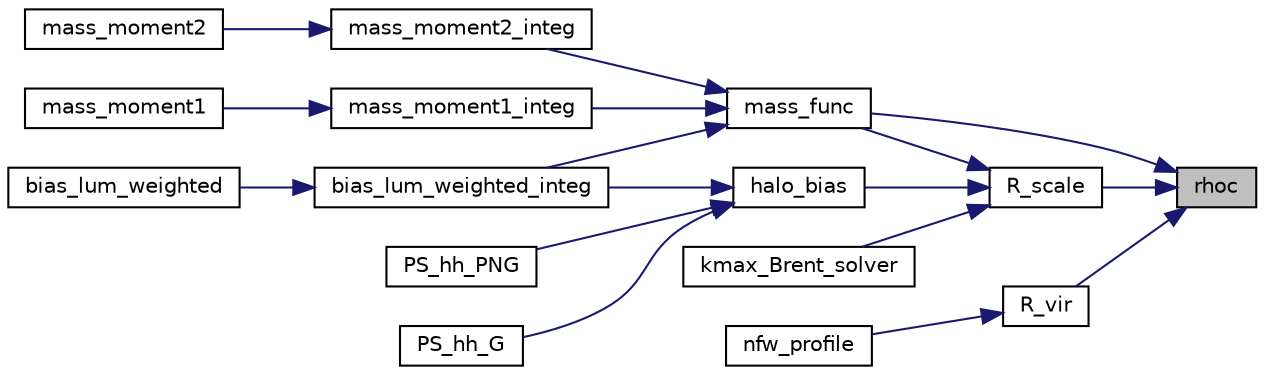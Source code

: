 digraph "rhoc"
{
 // LATEX_PDF_SIZE
  edge [fontname="Helvetica",fontsize="10",labelfontname="Helvetica",labelfontsize="10"];
  node [fontname="Helvetica",fontsize="10",shape=record];
  rankdir="RL";
  Node1 [label="rhoc",height=0.2,width=0.4,color="black", fillcolor="grey75", style="filled", fontcolor="black",tooltip="Compute the critical density in unit of M_sun/Mpc^3."];
  Node1 -> Node2 [dir="back",color="midnightblue",fontsize="10",style="solid",fontname="Helvetica"];
  Node2 [label="mass_func",height=0.2,width=0.4,color="black", fillcolor="white", style="filled",URL="$d7/d10/line__ingredients_8c.html#a2ca7a5add6fca8bd94165085f351f702",tooltip="Compute the halo mass function for Press-Schechter, Sheth-Tormen and Tinker models see Pillepich et a..."];
  Node2 -> Node3 [dir="back",color="midnightblue",fontsize="10",style="solid",fontname="Helvetica"];
  Node3 [label="bias_lum_weighted_integ",height=0.2,width=0.4,color="black", fillcolor="white", style="filled",URL="$d7/d10/line__ingredients_8c.html#a609c2a4b205e7f497d4b96657510fd5f",tooltip="Compute the luminosityy-weighted linear and quadratic line biases."];
  Node3 -> Node4 [dir="back",color="midnightblue",fontsize="10",style="solid",fontname="Helvetica"];
  Node4 [label="bias_lum_weighted",height=0.2,width=0.4,color="black", fillcolor="white", style="filled",URL="$d7/d10/line__ingredients_8c.html#aa050a054d3724145e3b46788bf279c79",tooltip=" "];
  Node2 -> Node5 [dir="back",color="midnightblue",fontsize="10",style="solid",fontname="Helvetica"];
  Node5 [label="mass_moment1_integ",height=0.2,width=0.4,color="black", fillcolor="white", style="filled",URL="$d7/d10/line__ingredients_8c.html#ab82b15c827d1213a94e3ff9ce4ddad32",tooltip="Compute the first luminosityy-weighted mass moment."];
  Node5 -> Node6 [dir="back",color="midnightblue",fontsize="10",style="solid",fontname="Helvetica"];
  Node6 [label="mass_moment1",height=0.2,width=0.4,color="black", fillcolor="white", style="filled",URL="$d7/d10/line__ingredients_8c.html#a4024cda73f4069d07113edd77ae35d4e",tooltip="in unit of M_sun/Mpc^3"];
  Node2 -> Node7 [dir="back",color="midnightblue",fontsize="10",style="solid",fontname="Helvetica"];
  Node7 [label="mass_moment2_integ",height=0.2,width=0.4,color="black", fillcolor="white", style="filled",URL="$d7/d10/line__ingredients_8c.html#af293c79ca858df80dcc0ef9f29448059",tooltip="Compute the second luminosityy-weighted mass moment."];
  Node7 -> Node8 [dir="back",color="midnightblue",fontsize="10",style="solid",fontname="Helvetica"];
  Node8 [label="mass_moment2",height=0.2,width=0.4,color="black", fillcolor="white", style="filled",URL="$d7/d10/line__ingredients_8c.html#a905f3fe9b824af5ce217f36af3c767e5",tooltip="in unit of M_sun/Mpc^3"];
  Node1 -> Node9 [dir="back",color="midnightblue",fontsize="10",style="solid",fontname="Helvetica"];
  Node9 [label="R_scale",height=0.2,width=0.4,color="black", fillcolor="white", style="filled",URL="$d6/d32/cosmology_8c.html#a7558ae7e109dad93059a1f88b2b4861f",tooltip="Compute the Lagrangian radius of halos in unit of 1/Mpc^3 , fixing z=0."];
  Node9 -> Node10 [dir="back",color="midnightblue",fontsize="10",style="solid",fontname="Helvetica"];
  Node10 [label="halo_bias",height=0.2,width=0.4,color="black", fillcolor="white", style="filled",URL="$d7/d10/line__ingredients_8c.html#a5e747f325f7196b6c042ddcfdfb17fab",tooltip="computes the halo biases for three mass functions, press-schecter, Sheth-Tormen, and Tinker mass func..."];
  Node10 -> Node3 [dir="back",color="midnightblue",fontsize="10",style="solid",fontname="Helvetica"];
  Node10 -> Node11 [dir="back",color="midnightblue",fontsize="10",style="solid",fontname="Helvetica"];
  Node11 [label="PS_hh_G",height=0.2,width=0.4,color="black", fillcolor="white", style="filled",URL="$d8/d2a/ps__halo__1loop_8c.html#a689859f9764b839323002fbb8be176e4",tooltip="Compute the contributions up to 1loop to halo power spectrum for Gaussian initial conditions."];
  Node10 -> Node12 [dir="back",color="midnightblue",fontsize="10",style="solid",fontname="Helvetica"];
  Node12 [label="PS_hh_PNG",height=0.2,width=0.4,color="black", fillcolor="white", style="filled",URL="$d8/d2a/ps__halo__1loop_8c.html#ad87e930ddfa85973919af4ca6b3d99ce",tooltip="Compute contributions up to 1loop to halo power spectrum arising from non-Gaussian initial conditions..."];
  Node9 -> Node13 [dir="back",color="midnightblue",fontsize="10",style="solid",fontname="Helvetica"];
  Node13 [label="kmax_Brent_solver",height=0.2,width=0.4,color="black", fillcolor="white", style="filled",URL="$dd/d24/survey__specs_8c.html#ab0f5b6af6991512fd864af10e6c2d54d",tooltip=" "];
  Node9 -> Node2 [dir="back",color="midnightblue",fontsize="10",style="solid",fontname="Helvetica"];
  Node1 -> Node14 [dir="back",color="midnightblue",fontsize="10",style="solid",fontname="Helvetica"];
  Node14 [label="R_vir",height=0.2,width=0.4,color="black", fillcolor="white", style="filled",URL="$d6/d32/cosmology_8c.html#a4dc96bb7695696838c30e0929302c99c",tooltip="Compute the comoving virial radius of halos in unit of 1/Mpc^3, which is defined as the radius at whi..."];
  Node14 -> Node15 [dir="back",color="midnightblue",fontsize="10",style="solid",fontname="Helvetica"];
  Node15 [label="nfw_profile",height=0.2,width=0.4,color="black", fillcolor="white", style="filled",URL="$d6/d32/cosmology_8c.html#ac55a19abfeca76040b0460e6712fb0ef",tooltip="Compute the NFW halo profile in Fourier space, given by Eq."];
}
